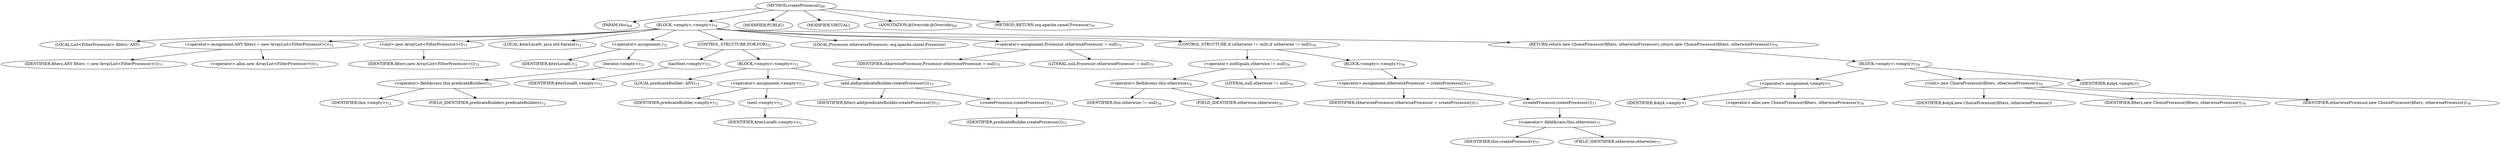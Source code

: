 digraph "createProcessor" {  
"123" [label = <(METHOD,createProcessor)<SUB>69</SUB>> ]
"124" [label = <(PARAM,this)<SUB>69</SUB>> ]
"125" [label = <(BLOCK,&lt;empty&gt;,&lt;empty&gt;)<SUB>70</SUB>> ]
"13" [label = <(LOCAL,List&lt;FilterProcessor&gt; filters: ANY)> ]
"126" [label = <(&lt;operator&gt;.assignment,ANY filters = new ArrayList&lt;FilterProcessor&gt;())<SUB>71</SUB>> ]
"127" [label = <(IDENTIFIER,filters,ANY filters = new ArrayList&lt;FilterProcessor&gt;())<SUB>71</SUB>> ]
"128" [label = <(&lt;operator&gt;.alloc,new ArrayList&lt;FilterProcessor&gt;())<SUB>71</SUB>> ]
"129" [label = <(&lt;init&gt;,new ArrayList&lt;FilterProcessor&gt;())<SUB>71</SUB>> ]
"12" [label = <(IDENTIFIER,filters,new ArrayList&lt;FilterProcessor&gt;())<SUB>71</SUB>> ]
"130" [label = <(LOCAL,$iterLocal0: java.util.Iterator)<SUB>72</SUB>> ]
"131" [label = <(&lt;operator&gt;.assignment,)<SUB>72</SUB>> ]
"132" [label = <(IDENTIFIER,$iterLocal0,)<SUB>72</SUB>> ]
"133" [label = <(iterator,&lt;empty&gt;)<SUB>72</SUB>> ]
"134" [label = <(&lt;operator&gt;.fieldAccess,this.predicateBuilders)<SUB>72</SUB>> ]
"135" [label = <(IDENTIFIER,this,&lt;empty&gt;)<SUB>72</SUB>> ]
"136" [label = <(FIELD_IDENTIFIER,predicateBuilders,predicateBuilders)<SUB>72</SUB>> ]
"137" [label = <(CONTROL_STRUCTURE,FOR,FOR)<SUB>72</SUB>> ]
"138" [label = <(hasNext,&lt;empty&gt;)<SUB>72</SUB>> ]
"139" [label = <(IDENTIFIER,$iterLocal0,&lt;empty&gt;)<SUB>72</SUB>> ]
"140" [label = <(BLOCK,&lt;empty&gt;,&lt;empty&gt;)<SUB>72</SUB>> ]
"141" [label = <(LOCAL,predicateBuilder: ANY)<SUB>72</SUB>> ]
"142" [label = <(&lt;operator&gt;.assignment,&lt;empty&gt;)<SUB>72</SUB>> ]
"143" [label = <(IDENTIFIER,predicateBuilder,&lt;empty&gt;)<SUB>72</SUB>> ]
"144" [label = <(next,&lt;empty&gt;)<SUB>72</SUB>> ]
"145" [label = <(IDENTIFIER,$iterLocal0,&lt;empty&gt;)<SUB>72</SUB>> ]
"146" [label = <(add,add(predicateBuilder.createProcessor()))<SUB>73</SUB>> ]
"147" [label = <(IDENTIFIER,filters,add(predicateBuilder.createProcessor()))<SUB>73</SUB>> ]
"148" [label = <(createProcessor,createProcessor())<SUB>73</SUB>> ]
"149" [label = <(IDENTIFIER,predicateBuilder,createProcessor())<SUB>73</SUB>> ]
"150" [label = <(LOCAL,Processor otherwiseProcessor: org.apache.camel.Processor)> ]
"151" [label = <(&lt;operator&gt;.assignment,Processor otherwiseProcessor = null)<SUB>75</SUB>> ]
"152" [label = <(IDENTIFIER,otherwiseProcessor,Processor otherwiseProcessor = null)<SUB>75</SUB>> ]
"153" [label = <(LITERAL,null,Processor otherwiseProcessor = null)<SUB>75</SUB>> ]
"154" [label = <(CONTROL_STRUCTURE,if (otherwise != null),if (otherwise != null))<SUB>76</SUB>> ]
"155" [label = <(&lt;operator&gt;.notEquals,otherwise != null)<SUB>76</SUB>> ]
"156" [label = <(&lt;operator&gt;.fieldAccess,this.otherwise)<SUB>76</SUB>> ]
"157" [label = <(IDENTIFIER,this,otherwise != null)<SUB>76</SUB>> ]
"158" [label = <(FIELD_IDENTIFIER,otherwise,otherwise)<SUB>76</SUB>> ]
"159" [label = <(LITERAL,null,otherwise != null)<SUB>76</SUB>> ]
"160" [label = <(BLOCK,&lt;empty&gt;,&lt;empty&gt;)<SUB>76</SUB>> ]
"161" [label = <(&lt;operator&gt;.assignment,otherwiseProcessor = createProcessor())<SUB>77</SUB>> ]
"162" [label = <(IDENTIFIER,otherwiseProcessor,otherwiseProcessor = createProcessor())<SUB>77</SUB>> ]
"163" [label = <(createProcessor,createProcessor())<SUB>77</SUB>> ]
"164" [label = <(&lt;operator&gt;.fieldAccess,this.otherwise)<SUB>77</SUB>> ]
"165" [label = <(IDENTIFIER,this,createProcessor())<SUB>77</SUB>> ]
"166" [label = <(FIELD_IDENTIFIER,otherwise,otherwise)<SUB>77</SUB>> ]
"167" [label = <(RETURN,return new ChoiceProcessor(filters, otherwiseProcessor);,return new ChoiceProcessor(filters, otherwiseProcessor);)<SUB>79</SUB>> ]
"168" [label = <(BLOCK,&lt;empty&gt;,&lt;empty&gt;)<SUB>79</SUB>> ]
"169" [label = <(&lt;operator&gt;.assignment,&lt;empty&gt;)> ]
"170" [label = <(IDENTIFIER,$obj4,&lt;empty&gt;)> ]
"171" [label = <(&lt;operator&gt;.alloc,new ChoiceProcessor(filters, otherwiseProcessor))<SUB>79</SUB>> ]
"172" [label = <(&lt;init&gt;,new ChoiceProcessor(filters, otherwiseProcessor))<SUB>79</SUB>> ]
"173" [label = <(IDENTIFIER,$obj4,new ChoiceProcessor(filters, otherwiseProcessor))> ]
"174" [label = <(IDENTIFIER,filters,new ChoiceProcessor(filters, otherwiseProcessor))<SUB>79</SUB>> ]
"175" [label = <(IDENTIFIER,otherwiseProcessor,new ChoiceProcessor(filters, otherwiseProcessor))<SUB>79</SUB>> ]
"176" [label = <(IDENTIFIER,$obj4,&lt;empty&gt;)> ]
"177" [label = <(MODIFIER,PUBLIC)> ]
"178" [label = <(MODIFIER,VIRTUAL)> ]
"179" [label = <(ANNOTATION,@Override,@Override)<SUB>69</SUB>> ]
"180" [label = <(METHOD_RETURN,org.apache.camel.Processor)<SUB>70</SUB>> ]
  "123" -> "124" 
  "123" -> "125" 
  "123" -> "177" 
  "123" -> "178" 
  "123" -> "179" 
  "123" -> "180" 
  "125" -> "13" 
  "125" -> "126" 
  "125" -> "129" 
  "125" -> "130" 
  "125" -> "131" 
  "125" -> "137" 
  "125" -> "150" 
  "125" -> "151" 
  "125" -> "154" 
  "125" -> "167" 
  "126" -> "127" 
  "126" -> "128" 
  "129" -> "12" 
  "131" -> "132" 
  "131" -> "133" 
  "133" -> "134" 
  "134" -> "135" 
  "134" -> "136" 
  "137" -> "138" 
  "137" -> "140" 
  "138" -> "139" 
  "140" -> "141" 
  "140" -> "142" 
  "140" -> "146" 
  "142" -> "143" 
  "142" -> "144" 
  "144" -> "145" 
  "146" -> "147" 
  "146" -> "148" 
  "148" -> "149" 
  "151" -> "152" 
  "151" -> "153" 
  "154" -> "155" 
  "154" -> "160" 
  "155" -> "156" 
  "155" -> "159" 
  "156" -> "157" 
  "156" -> "158" 
  "160" -> "161" 
  "161" -> "162" 
  "161" -> "163" 
  "163" -> "164" 
  "164" -> "165" 
  "164" -> "166" 
  "167" -> "168" 
  "168" -> "169" 
  "168" -> "172" 
  "168" -> "176" 
  "169" -> "170" 
  "169" -> "171" 
  "172" -> "173" 
  "172" -> "174" 
  "172" -> "175" 
}
